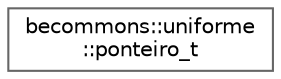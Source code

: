digraph "Graphical Class Hierarchy"
{
 // LATEX_PDF_SIZE
  bgcolor="transparent";
  edge [fontname=Helvetica,fontsize=10,labelfontname=Helvetica,labelfontsize=10];
  node [fontname=Helvetica,fontsize=10,shape=box,height=0.2,width=0.4];
  rankdir="LR";
  Node0 [id="Node000000",label="becommons::uniforme\l::ponteiro_t",height=0.2,width=0.4,color="grey40", fillcolor="white", style="filled",URL="$unionbecommons_1_1uniforme_1_1ponteiro__t.html",tooltip=" "];
}

